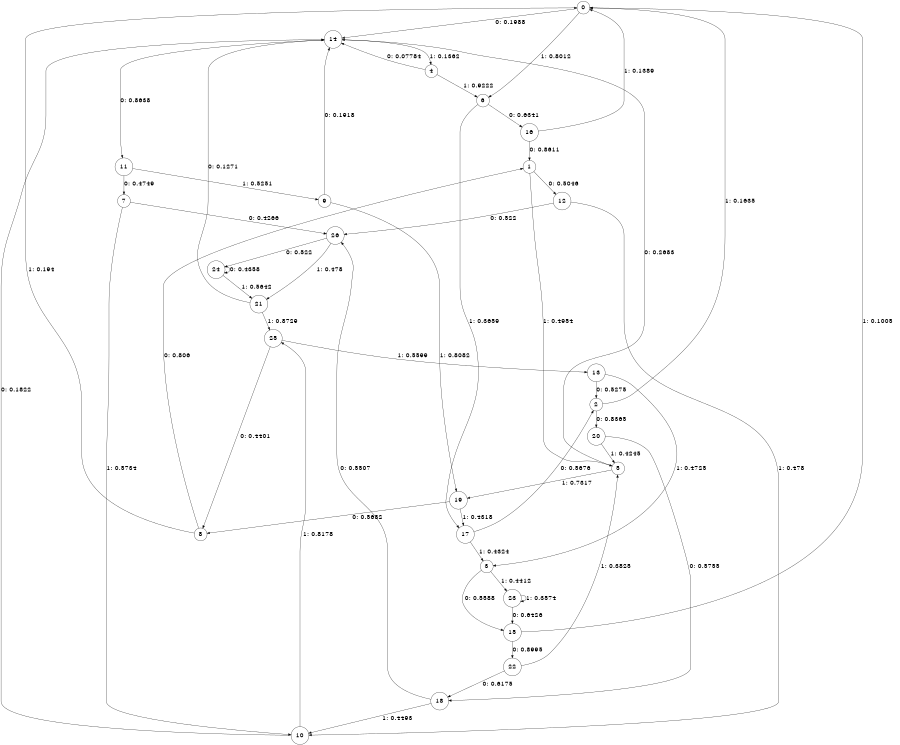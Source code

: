 digraph "ch10faceL6" {
size = "6,8.5";
ratio = "fill";
node [shape = circle];
node [fontsize = 24];
edge [fontsize = 24];
0 -> 14 [label = "0: 0.1988   "];
0 -> 6 [label = "1: 0.8012   "];
1 -> 12 [label = "0: 0.5046   "];
1 -> 5 [label = "1: 0.4954   "];
2 -> 20 [label = "0: 0.8365   "];
2 -> 0 [label = "1: 0.1635   "];
3 -> 15 [label = "0: 0.5588   "];
3 -> 23 [label = "1: 0.4412   "];
4 -> 14 [label = "0: 0.07784  "];
4 -> 6 [label = "1: 0.9222   "];
5 -> 14 [label = "0: 0.2683   "];
5 -> 19 [label = "1: 0.7317   "];
6 -> 16 [label = "0: 0.6341   "];
6 -> 17 [label = "1: 0.3659   "];
7 -> 26 [label = "0: 0.4266   "];
7 -> 10 [label = "1: 0.5734   "];
8 -> 1 [label = "0: 0.806    "];
8 -> 0 [label = "1: 0.194    "];
9 -> 14 [label = "0: 0.1918   "];
9 -> 19 [label = "1: 0.8082   "];
10 -> 14 [label = "0: 0.1822   "];
10 -> 25 [label = "1: 0.8178   "];
11 -> 7 [label = "0: 0.4749   "];
11 -> 9 [label = "1: 0.5251   "];
12 -> 26 [label = "0: 0.522    "];
12 -> 10 [label = "1: 0.478    "];
13 -> 2 [label = "0: 0.5275   "];
13 -> 3 [label = "1: 0.4725   "];
14 -> 11 [label = "0: 0.8638   "];
14 -> 4 [label = "1: 0.1362   "];
15 -> 22 [label = "0: 0.8995   "];
15 -> 0 [label = "1: 0.1005   "];
16 -> 1 [label = "0: 0.8611   "];
16 -> 0 [label = "1: 0.1389   "];
17 -> 2 [label = "0: 0.5676   "];
17 -> 3 [label = "1: 0.4324   "];
18 -> 26 [label = "0: 0.5507   "];
18 -> 10 [label = "1: 0.4493   "];
19 -> 8 [label = "0: 0.5682   "];
19 -> 17 [label = "1: 0.4318   "];
20 -> 18 [label = "0: 0.5755   "];
20 -> 5 [label = "1: 0.4245   "];
21 -> 14 [label = "0: 0.1271   "];
21 -> 25 [label = "1: 0.8729   "];
22 -> 18 [label = "0: 0.6175   "];
22 -> 5 [label = "1: 0.3825   "];
23 -> 15 [label = "0: 0.6426   "];
23 -> 23 [label = "1: 0.3574   "];
24 -> 24 [label = "0: 0.4358   "];
24 -> 21 [label = "1: 0.5642   "];
25 -> 8 [label = "0: 0.4401   "];
25 -> 13 [label = "1: 0.5599   "];
26 -> 24 [label = "0: 0.522    "];
26 -> 21 [label = "1: 0.478    "];
}